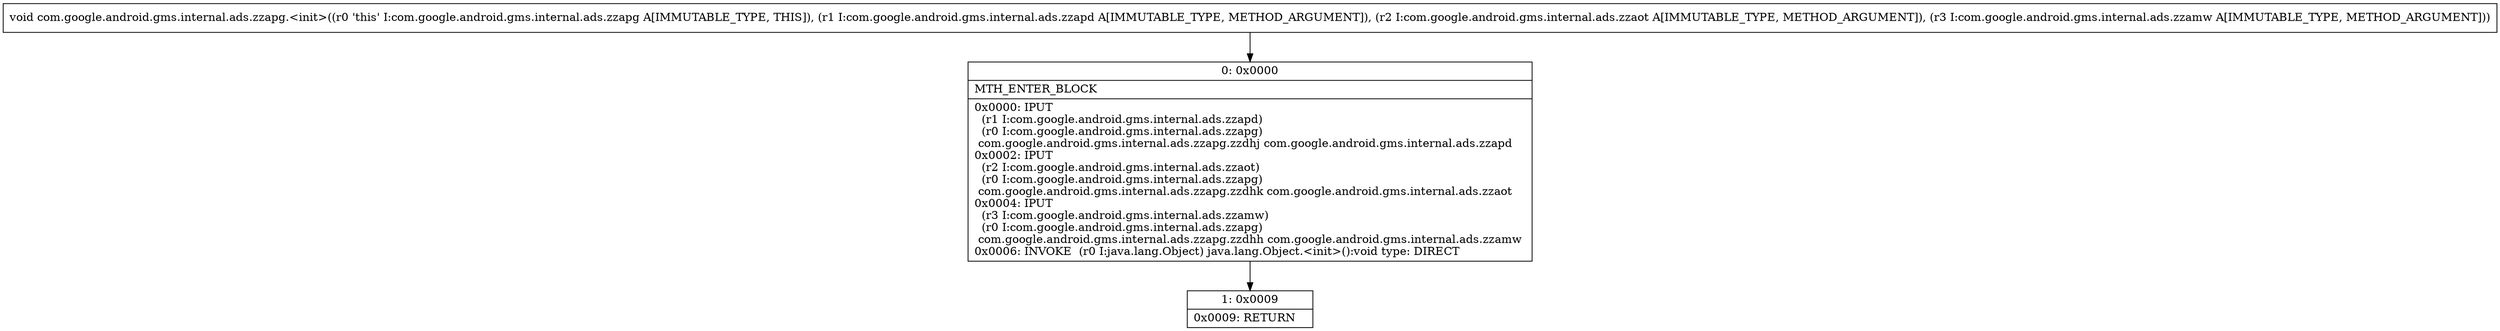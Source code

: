 digraph "CFG forcom.google.android.gms.internal.ads.zzapg.\<init\>(Lcom\/google\/android\/gms\/internal\/ads\/zzapd;Lcom\/google\/android\/gms\/internal\/ads\/zzaot;Lcom\/google\/android\/gms\/internal\/ads\/zzamw;)V" {
Node_0 [shape=record,label="{0\:\ 0x0000|MTH_ENTER_BLOCK\l|0x0000: IPUT  \l  (r1 I:com.google.android.gms.internal.ads.zzapd)\l  (r0 I:com.google.android.gms.internal.ads.zzapg)\l com.google.android.gms.internal.ads.zzapg.zzdhj com.google.android.gms.internal.ads.zzapd \l0x0002: IPUT  \l  (r2 I:com.google.android.gms.internal.ads.zzaot)\l  (r0 I:com.google.android.gms.internal.ads.zzapg)\l com.google.android.gms.internal.ads.zzapg.zzdhk com.google.android.gms.internal.ads.zzaot \l0x0004: IPUT  \l  (r3 I:com.google.android.gms.internal.ads.zzamw)\l  (r0 I:com.google.android.gms.internal.ads.zzapg)\l com.google.android.gms.internal.ads.zzapg.zzdhh com.google.android.gms.internal.ads.zzamw \l0x0006: INVOKE  (r0 I:java.lang.Object) java.lang.Object.\<init\>():void type: DIRECT \l}"];
Node_1 [shape=record,label="{1\:\ 0x0009|0x0009: RETURN   \l}"];
MethodNode[shape=record,label="{void com.google.android.gms.internal.ads.zzapg.\<init\>((r0 'this' I:com.google.android.gms.internal.ads.zzapg A[IMMUTABLE_TYPE, THIS]), (r1 I:com.google.android.gms.internal.ads.zzapd A[IMMUTABLE_TYPE, METHOD_ARGUMENT]), (r2 I:com.google.android.gms.internal.ads.zzaot A[IMMUTABLE_TYPE, METHOD_ARGUMENT]), (r3 I:com.google.android.gms.internal.ads.zzamw A[IMMUTABLE_TYPE, METHOD_ARGUMENT])) }"];
MethodNode -> Node_0;
Node_0 -> Node_1;
}

